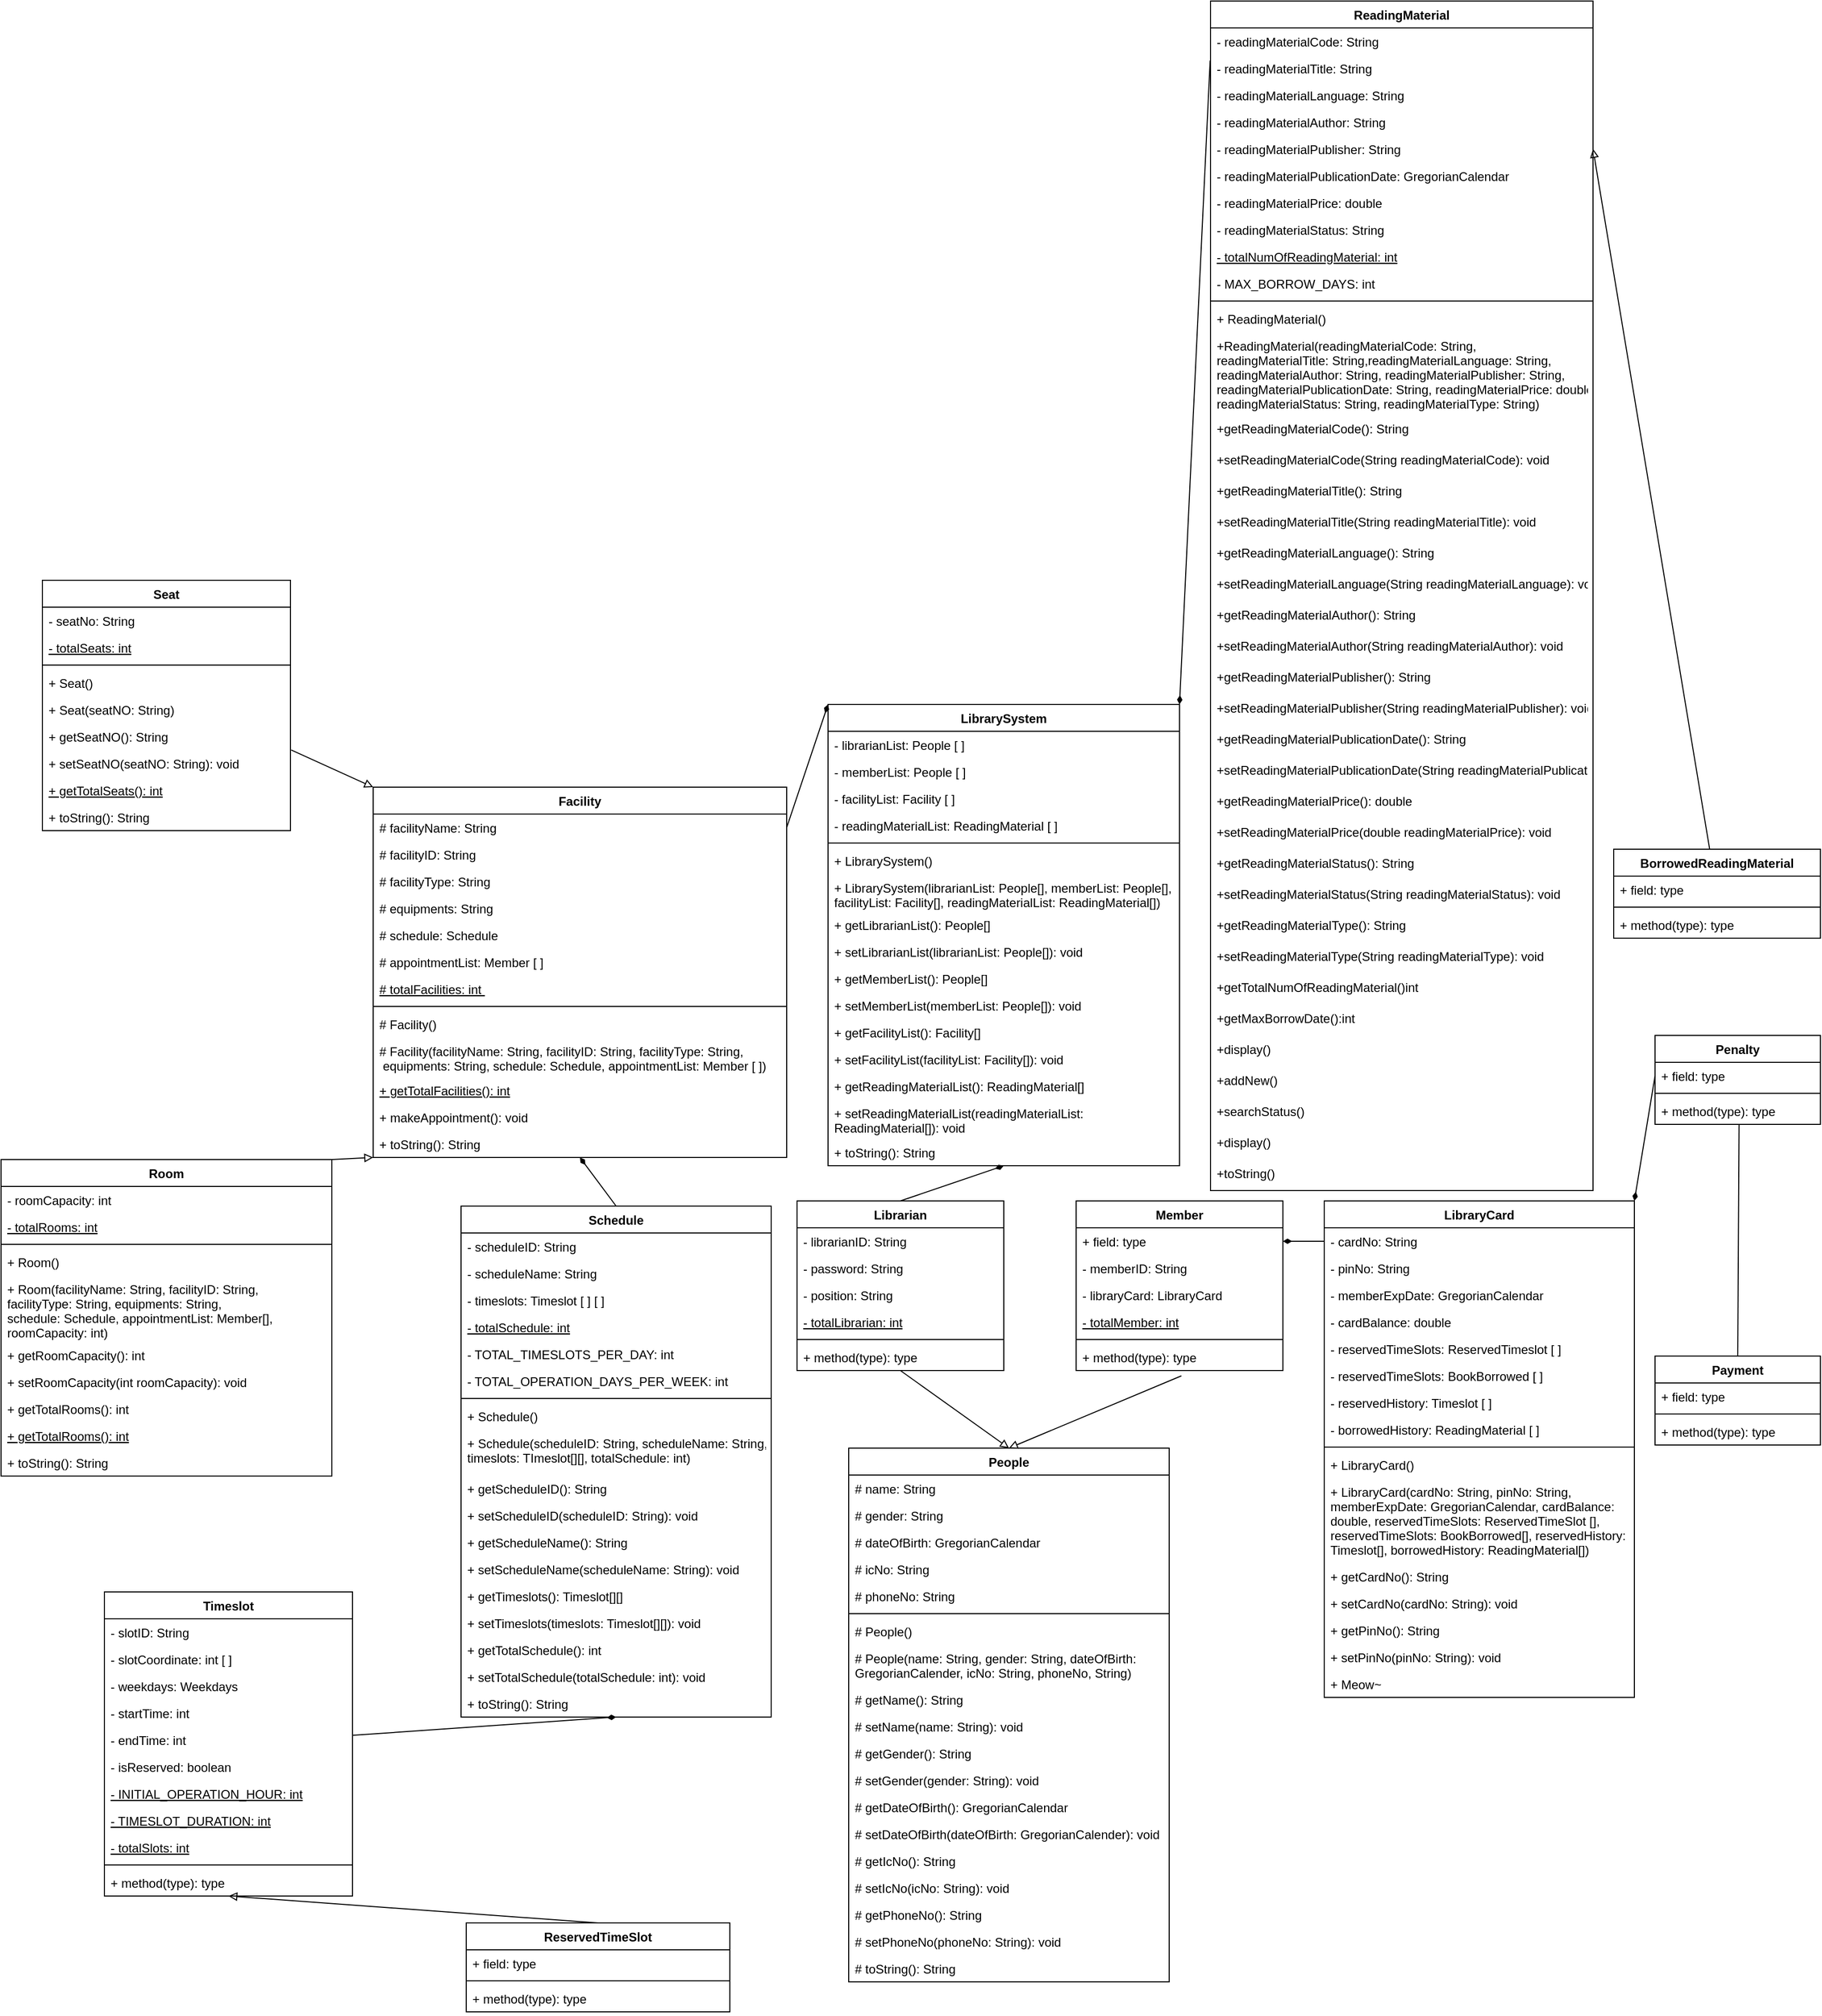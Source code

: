 <mxfile version="14.7.4" type="embed"><diagram id="uBzFNGv-CPi5bZAqiN_V" name="Page-1"><mxGraphModel dx="1866" dy="1628" grid="1" gridSize="10" guides="1" tooltips="1" connect="1" arrows="1" fold="1" page="1" pageScale="1" pageWidth="850" pageHeight="1100" math="0" shadow="0"><root><mxCell id="0"/><mxCell id="1" parent="0"/><mxCell id="109" style="edgeStyle=none;rounded=0;orthogonalLoop=1;jettySize=auto;html=1;endArrow=block;endFill=0;exitX=1;exitY=0;exitDx=0;exitDy=0;entryX=0;entryY=1;entryDx=0;entryDy=0;" parent="1" source="110" target="128" edge="1"><mxGeometry relative="1" as="geometry"><mxPoint x="220" y="260" as="targetPoint"/></mxGeometry></mxCell><mxCell id="110" value="Room" style="swimlane;fontStyle=1;align=center;verticalAlign=top;childLayout=stackLayout;horizontal=1;startSize=26;horizontalStack=0;resizeParent=1;resizeParentMax=0;resizeLast=0;collapsible=1;marginBottom=0;" parent="1" vertex="1"><mxGeometry x="-360" y="240" width="320" height="306" as="geometry"/></mxCell><mxCell id="111" value="- roomCapacity: int" style="text;strokeColor=none;fillColor=none;align=left;verticalAlign=top;spacingLeft=4;spacingRight=4;overflow=hidden;rotatable=0;points=[[0,0.5],[1,0.5]];portConstraint=eastwest;" parent="110" vertex="1"><mxGeometry y="26" width="320" height="26" as="geometry"/></mxCell><mxCell id="112" value="- totalRooms: int " style="text;strokeColor=none;fillColor=none;align=left;verticalAlign=top;spacingLeft=4;spacingRight=4;overflow=hidden;rotatable=0;points=[[0,0.5],[1,0.5]];portConstraint=eastwest;fontStyle=4" parent="110" vertex="1"><mxGeometry y="52" width="320" height="26" as="geometry"/></mxCell><mxCell id="113" value="" style="line;strokeWidth=1;fillColor=none;align=left;verticalAlign=middle;spacingTop=-1;spacingLeft=3;spacingRight=3;rotatable=0;labelPosition=right;points=[];portConstraint=eastwest;" parent="110" vertex="1"><mxGeometry y="78" width="320" height="8" as="geometry"/></mxCell><mxCell id="114" value="+ Room()" style="text;strokeColor=none;fillColor=none;align=left;verticalAlign=top;spacingLeft=4;spacingRight=4;overflow=hidden;rotatable=0;points=[[0,0.5],[1,0.5]];portConstraint=eastwest;" parent="110" vertex="1"><mxGeometry y="86" width="320" height="26" as="geometry"/></mxCell><mxCell id="115" value="+ Room(facilityName: String, facilityID: String,&#10;facilityType: String, equipments: String,&#10;schedule: Schedule, appointmentList: Member[],&#10;roomCapacity: int)" style="text;strokeColor=none;fillColor=none;align=left;verticalAlign=top;spacingLeft=4;spacingRight=4;overflow=hidden;rotatable=0;points=[[0,0.5],[1,0.5]];portConstraint=eastwest;" parent="110" vertex="1"><mxGeometry y="112" width="320" height="64" as="geometry"/></mxCell><mxCell id="116" value="+ getRoomCapacity(): int" style="text;strokeColor=none;fillColor=none;align=left;verticalAlign=top;spacingLeft=4;spacingRight=4;overflow=hidden;rotatable=0;points=[[0,0.5],[1,0.5]];portConstraint=eastwest;" parent="110" vertex="1"><mxGeometry y="176" width="320" height="26" as="geometry"/></mxCell><mxCell id="117" value="+ setRoomCapacity(int roomCapacity): void" style="text;strokeColor=none;fillColor=none;align=left;verticalAlign=top;spacingLeft=4;spacingRight=4;overflow=hidden;rotatable=0;points=[[0,0.5],[1,0.5]];portConstraint=eastwest;" parent="110" vertex="1"><mxGeometry y="202" width="320" height="26" as="geometry"/></mxCell><mxCell id="118" value="+ getTotalRooms(): int" style="text;strokeColor=none;fillColor=none;align=left;verticalAlign=top;spacingLeft=4;spacingRight=4;overflow=hidden;rotatable=0;points=[[0,0.5],[1,0.5]];portConstraint=eastwest;" parent="110" vertex="1"><mxGeometry y="228" width="320" height="26" as="geometry"/></mxCell><mxCell id="119" value="+ getTotalRooms(): int" style="text;strokeColor=none;fillColor=none;align=left;verticalAlign=top;spacingLeft=4;spacingRight=4;overflow=hidden;rotatable=0;points=[[0,0.5],[1,0.5]];portConstraint=eastwest;fontStyle=4" parent="110" vertex="1"><mxGeometry y="254" width="320" height="26" as="geometry"/></mxCell><mxCell id="120" value="+ toString(): String" style="text;strokeColor=none;fillColor=none;align=left;verticalAlign=top;spacingLeft=4;spacingRight=4;overflow=hidden;rotatable=0;points=[[0,0.5],[1,0.5]];portConstraint=eastwest;" parent="110" vertex="1"><mxGeometry y="280" width="320" height="26" as="geometry"/></mxCell><mxCell id="121" style="edgeStyle=none;rounded=0;orthogonalLoop=1;jettySize=auto;html=1;entryX=0;entryY=0;entryDx=0;entryDy=0;endArrow=block;endFill=0;exitX=1.003;exitY=1.003;exitDx=0;exitDy=0;exitPerimeter=0;" parent="1" source="127" target="128" edge="1"><mxGeometry relative="1" as="geometry"><mxPoint x="200" y="180" as="sourcePoint"/></mxGeometry></mxCell><mxCell id="122" value="Seat" style="swimlane;fontStyle=1;align=center;verticalAlign=top;childLayout=stackLayout;horizontal=1;startSize=26;horizontalStack=0;resizeParent=1;resizeParentMax=0;resizeLast=0;collapsible=1;marginBottom=0;" parent="1" vertex="1"><mxGeometry x="-320" y="-320" width="240" height="242" as="geometry"/></mxCell><mxCell id="123" value="- seatNo: String" style="text;strokeColor=none;fillColor=none;align=left;verticalAlign=top;spacingLeft=4;spacingRight=4;overflow=hidden;rotatable=0;points=[[0,0.5],[1,0.5]];portConstraint=eastwest;" parent="122" vertex="1"><mxGeometry y="26" width="240" height="26" as="geometry"/></mxCell><mxCell id="125" value="- totalSeats: int" style="text;strokeColor=none;fillColor=none;align=left;verticalAlign=top;spacingLeft=4;spacingRight=4;overflow=hidden;rotatable=0;points=[[0,0.5],[1,0.5]];portConstraint=eastwest;fontStyle=4" parent="122" vertex="1"><mxGeometry y="52" width="240" height="26" as="geometry"/></mxCell><mxCell id="126" value="" style="line;strokeWidth=1;fillColor=none;align=left;verticalAlign=middle;spacingTop=-1;spacingLeft=3;spacingRight=3;rotatable=0;labelPosition=right;points=[];portConstraint=eastwest;" parent="122" vertex="1"><mxGeometry y="78" width="240" height="8" as="geometry"/></mxCell><mxCell id="258" value="+ Seat()" style="text;strokeColor=none;fillColor=none;align=left;verticalAlign=top;spacingLeft=4;spacingRight=4;overflow=hidden;rotatable=0;points=[[0,0.5],[1,0.5]];portConstraint=eastwest;" parent="122" vertex="1"><mxGeometry y="86" width="240" height="26" as="geometry"/></mxCell><mxCell id="257" value="+ Seat(seatNO: String)" style="text;strokeColor=none;fillColor=none;align=left;verticalAlign=top;spacingLeft=4;spacingRight=4;overflow=hidden;rotatable=0;points=[[0,0.5],[1,0.5]];portConstraint=eastwest;" parent="122" vertex="1"><mxGeometry y="112" width="240" height="26" as="geometry"/></mxCell><mxCell id="127" value="+ getSeatNO(): String" style="text;strokeColor=none;fillColor=none;align=left;verticalAlign=top;spacingLeft=4;spacingRight=4;overflow=hidden;rotatable=0;points=[[0,0.5],[1,0.5]];portConstraint=eastwest;" parent="122" vertex="1"><mxGeometry y="138" width="240" height="26" as="geometry"/></mxCell><mxCell id="256" value="+ setSeatNO(seatNO: String): void" style="text;strokeColor=none;fillColor=none;align=left;verticalAlign=top;spacingLeft=4;spacingRight=4;overflow=hidden;rotatable=0;points=[[0,0.5],[1,0.5]];portConstraint=eastwest;" parent="122" vertex="1"><mxGeometry y="164" width="240" height="26" as="geometry"/></mxCell><mxCell id="252" value="+ getTotalSeats(): int" style="text;strokeColor=none;fillColor=none;align=left;verticalAlign=top;spacingLeft=4;spacingRight=4;overflow=hidden;rotatable=0;points=[[0,0.5],[1,0.5]];portConstraint=eastwest;fontStyle=4" parent="122" vertex="1"><mxGeometry y="190" width="240" height="26" as="geometry"/></mxCell><mxCell id="259" value="+ toString(): String" style="text;strokeColor=none;fillColor=none;align=left;verticalAlign=top;spacingLeft=4;spacingRight=4;overflow=hidden;rotatable=0;points=[[0,0.5],[1,0.5]];portConstraint=eastwest;" parent="122" vertex="1"><mxGeometry y="216" width="240" height="26" as="geometry"/></mxCell><mxCell id="128" value="Facility" style="swimlane;fontStyle=1;align=center;verticalAlign=top;childLayout=stackLayout;horizontal=1;startSize=26;horizontalStack=0;resizeParent=1;resizeParentMax=0;resizeLast=0;collapsible=1;marginBottom=0;" parent="1" vertex="1"><mxGeometry y="-120" width="400" height="358" as="geometry"/></mxCell><mxCell id="129" value="# facilityName: String" style="text;strokeColor=none;fillColor=none;align=left;verticalAlign=top;spacingLeft=4;spacingRight=4;overflow=hidden;rotatable=0;points=[[0,0.5],[1,0.5]];portConstraint=eastwest;" parent="128" vertex="1"><mxGeometry y="26" width="400" height="26" as="geometry"/></mxCell><mxCell id="130" value="# facilityID: String" style="text;strokeColor=none;fillColor=none;align=left;verticalAlign=top;spacingLeft=4;spacingRight=4;overflow=hidden;rotatable=0;points=[[0,0.5],[1,0.5]];portConstraint=eastwest;" parent="128" vertex="1"><mxGeometry y="52" width="400" height="26" as="geometry"/></mxCell><mxCell id="131" value="# facilityType: String" style="text;strokeColor=none;fillColor=none;align=left;verticalAlign=top;spacingLeft=4;spacingRight=4;overflow=hidden;rotatable=0;points=[[0,0.5],[1,0.5]];portConstraint=eastwest;" parent="128" vertex="1"><mxGeometry y="78" width="400" height="26" as="geometry"/></mxCell><mxCell id="132" value="# equipments: String" style="text;strokeColor=none;fillColor=none;align=left;verticalAlign=top;spacingLeft=4;spacingRight=4;overflow=hidden;rotatable=0;points=[[0,0.5],[1,0.5]];portConstraint=eastwest;" parent="128" vertex="1"><mxGeometry y="104" width="400" height="26" as="geometry"/></mxCell><mxCell id="133" value="# schedule: Schedule" style="text;strokeColor=none;fillColor=none;align=left;verticalAlign=top;spacingLeft=4;spacingRight=4;overflow=hidden;rotatable=0;points=[[0,0.5],[1,0.5]];portConstraint=eastwest;" parent="128" vertex="1"><mxGeometry y="130" width="400" height="26" as="geometry"/></mxCell><mxCell id="134" value="# appointmentList: Member [ ]" style="text;strokeColor=none;fillColor=none;align=left;verticalAlign=top;spacingLeft=4;spacingRight=4;overflow=hidden;rotatable=0;points=[[0,0.5],[1,0.5]];portConstraint=eastwest;" parent="128" vertex="1"><mxGeometry y="156" width="400" height="26" as="geometry"/></mxCell><mxCell id="135" value="# totalFacilities: int " style="text;strokeColor=none;fillColor=none;align=left;verticalAlign=top;spacingLeft=4;spacingRight=4;overflow=hidden;rotatable=0;points=[[0,0.5],[1,0.5]];portConstraint=eastwest;fontStyle=4" parent="128" vertex="1"><mxGeometry y="182" width="400" height="26" as="geometry"/></mxCell><mxCell id="136" value="" style="line;strokeWidth=1;fillColor=none;align=left;verticalAlign=middle;spacingTop=-1;spacingLeft=3;spacingRight=3;rotatable=0;labelPosition=right;points=[];portConstraint=eastwest;" parent="128" vertex="1"><mxGeometry y="208" width="400" height="8" as="geometry"/></mxCell><mxCell id="137" value="# Facility()" style="text;strokeColor=none;fillColor=none;align=left;verticalAlign=top;spacingLeft=4;spacingRight=4;overflow=hidden;rotatable=0;points=[[0,0.5],[1,0.5]];portConstraint=eastwest;" parent="128" vertex="1"><mxGeometry y="216" width="400" height="26" as="geometry"/></mxCell><mxCell id="138" value="# Facility(facilityName: String, facilityID: String, facilityType: String,&#10; equipments: String, schedule: Schedule, appointmentList: Member [ ])" style="text;strokeColor=none;fillColor=none;align=left;verticalAlign=top;spacingLeft=4;spacingRight=4;overflow=hidden;rotatable=0;points=[[0,0.5],[1,0.5]];portConstraint=eastwest;" parent="128" vertex="1"><mxGeometry y="242" width="400" height="38" as="geometry"/></mxCell><mxCell id="139" value="+ getTotalFacilities(): int" style="text;strokeColor=none;fillColor=none;align=left;verticalAlign=top;spacingLeft=4;spacingRight=4;overflow=hidden;rotatable=0;points=[[0,0.5],[1,0.5]];portConstraint=eastwest;fontStyle=4" parent="128" vertex="1"><mxGeometry y="280" width="400" height="26" as="geometry"/></mxCell><mxCell id="140" value="+ makeAppointment(): void" style="text;strokeColor=none;fillColor=none;align=left;verticalAlign=top;spacingLeft=4;spacingRight=4;overflow=hidden;rotatable=0;points=[[0,0.5],[1,0.5]];portConstraint=eastwest;" parent="128" vertex="1"><mxGeometry y="306" width="400" height="26" as="geometry"/></mxCell><mxCell id="141" value="+ toString(): String" style="text;strokeColor=none;fillColor=none;align=left;verticalAlign=top;spacingLeft=4;spacingRight=4;overflow=hidden;rotatable=0;points=[[0,0.5],[1,0.5]];portConstraint=eastwest;" parent="128" vertex="1"><mxGeometry y="332" width="400" height="26" as="geometry"/></mxCell><mxCell id="142" value="LibrarySystem" style="swimlane;fontStyle=1;align=center;verticalAlign=top;childLayout=stackLayout;horizontal=1;startSize=26;horizontalStack=0;resizeParent=1;resizeParentMax=0;resizeLast=0;collapsible=1;marginBottom=0;" parent="1" vertex="1"><mxGeometry x="440" y="-200" width="340" height="446" as="geometry"/></mxCell><mxCell id="143" value="- librarianList: People [ ]" style="text;strokeColor=none;fillColor=none;align=left;verticalAlign=top;spacingLeft=4;spacingRight=4;overflow=hidden;rotatable=0;points=[[0,0.5],[1,0.5]];portConstraint=eastwest;" parent="142" vertex="1"><mxGeometry y="26" width="340" height="26" as="geometry"/></mxCell><mxCell id="144" value="- memberList: People [ ]" style="text;strokeColor=none;fillColor=none;align=left;verticalAlign=top;spacingLeft=4;spacingRight=4;overflow=hidden;rotatable=0;points=[[0,0.5],[1,0.5]];portConstraint=eastwest;" parent="142" vertex="1"><mxGeometry y="52" width="340" height="26" as="geometry"/></mxCell><mxCell id="145" value="- facilityList: Facility [ ]" style="text;strokeColor=none;fillColor=none;align=left;verticalAlign=top;spacingLeft=4;spacingRight=4;overflow=hidden;rotatable=0;points=[[0,0.5],[1,0.5]];portConstraint=eastwest;" parent="142" vertex="1"><mxGeometry y="78" width="340" height="26" as="geometry"/></mxCell><mxCell id="146" value="- readingMaterialList: ReadingMaterial [ ]" style="text;strokeColor=none;fillColor=none;align=left;verticalAlign=top;spacingLeft=4;spacingRight=4;overflow=hidden;rotatable=0;points=[[0,0.5],[1,0.5]];portConstraint=eastwest;" parent="142" vertex="1"><mxGeometry y="104" width="340" height="26" as="geometry"/></mxCell><mxCell id="147" value="" style="line;strokeWidth=1;fillColor=none;align=left;verticalAlign=middle;spacingTop=-1;spacingLeft=3;spacingRight=3;rotatable=0;labelPosition=right;points=[];portConstraint=eastwest;" parent="142" vertex="1"><mxGeometry y="130" width="340" height="8" as="geometry"/></mxCell><mxCell id="148" value="+ LibrarySystem()" style="text;strokeColor=none;fillColor=none;align=left;verticalAlign=top;spacingLeft=4;spacingRight=4;overflow=hidden;rotatable=0;points=[[0,0.5],[1,0.5]];portConstraint=eastwest;" parent="142" vertex="1"><mxGeometry y="138" width="340" height="26" as="geometry"/></mxCell><mxCell id="251" value="+ LibrarySystem(librarianList: People[], memberList: People[],&#10;facilityList: Facility[], readingMaterialList: ReadingMaterial[])" style="text;strokeColor=none;fillColor=none;align=left;verticalAlign=top;spacingLeft=4;spacingRight=4;overflow=hidden;rotatable=0;points=[[0,0.5],[1,0.5]];portConstraint=eastwest;" parent="142" vertex="1"><mxGeometry y="164" width="340" height="36" as="geometry"/></mxCell><mxCell id="250" value="+ getLibrarianList(): People[]" style="text;strokeColor=none;fillColor=none;align=left;verticalAlign=top;spacingLeft=4;spacingRight=4;overflow=hidden;rotatable=0;points=[[0,0.5],[1,0.5]];portConstraint=eastwest;" parent="142" vertex="1"><mxGeometry y="200" width="340" height="26" as="geometry"/></mxCell><mxCell id="260" value="+ setLibrarianList(librarianList: People[]): void" style="text;strokeColor=none;fillColor=none;align=left;verticalAlign=top;spacingLeft=4;spacingRight=4;overflow=hidden;rotatable=0;points=[[0,0.5],[1,0.5]];portConstraint=eastwest;" parent="142" vertex="1"><mxGeometry y="226" width="340" height="26" as="geometry"/></mxCell><mxCell id="261" value="+ getMemberList(): People[]" style="text;strokeColor=none;fillColor=none;align=left;verticalAlign=top;spacingLeft=4;spacingRight=4;overflow=hidden;rotatable=0;points=[[0,0.5],[1,0.5]];portConstraint=eastwest;" parent="142" vertex="1"><mxGeometry y="252" width="340" height="26" as="geometry"/></mxCell><mxCell id="262" value="+ setMemberList(memberList: People[]): void" style="text;strokeColor=none;fillColor=none;align=left;verticalAlign=top;spacingLeft=4;spacingRight=4;overflow=hidden;rotatable=0;points=[[0,0.5],[1,0.5]];portConstraint=eastwest;" parent="142" vertex="1"><mxGeometry y="278" width="340" height="26" as="geometry"/></mxCell><mxCell id="263" value="+ getFacilityList(): Facility[]" style="text;strokeColor=none;fillColor=none;align=left;verticalAlign=top;spacingLeft=4;spacingRight=4;overflow=hidden;rotatable=0;points=[[0,0.5],[1,0.5]];portConstraint=eastwest;" parent="142" vertex="1"><mxGeometry y="304" width="340" height="26" as="geometry"/></mxCell><mxCell id="264" value="+ setFacilityList(facilityList: Facility[]): void" style="text;strokeColor=none;fillColor=none;align=left;verticalAlign=top;spacingLeft=4;spacingRight=4;overflow=hidden;rotatable=0;points=[[0,0.5],[1,0.5]];portConstraint=eastwest;" parent="142" vertex="1"><mxGeometry y="330" width="340" height="26" as="geometry"/></mxCell><mxCell id="265" value="+ getReadingMaterialList(): ReadingMaterial[]" style="text;strokeColor=none;fillColor=none;align=left;verticalAlign=top;spacingLeft=4;spacingRight=4;overflow=hidden;rotatable=0;points=[[0,0.5],[1,0.5]];portConstraint=eastwest;" parent="142" vertex="1"><mxGeometry y="356" width="340" height="26" as="geometry"/></mxCell><mxCell id="266" value="+ setReadingMaterialList(readingMaterialList: &#10;ReadingMaterial[]): void" style="text;strokeColor=none;fillColor=none;align=left;verticalAlign=top;spacingLeft=4;spacingRight=4;overflow=hidden;rotatable=0;points=[[0,0.5],[1,0.5]];portConstraint=eastwest;" parent="142" vertex="1"><mxGeometry y="382" width="340" height="38" as="geometry"/></mxCell><mxCell id="267" value="+ toString(): String" style="text;strokeColor=none;fillColor=none;align=left;verticalAlign=top;spacingLeft=4;spacingRight=4;overflow=hidden;rotatable=0;points=[[0,0.5],[1,0.5]];portConstraint=eastwest;" parent="142" vertex="1"><mxGeometry y="420" width="340" height="26" as="geometry"/></mxCell><mxCell id="149" style="edgeStyle=none;rounded=0;orthogonalLoop=1;jettySize=auto;html=1;startArrow=none;startFill=0;endArrow=diamondThin;endFill=1;exitX=0.5;exitY=0;exitDx=0;exitDy=0;entryX=0.5;entryY=1;entryDx=0;entryDy=0;" parent="1" source="158" target="142" edge="1"><mxGeometry relative="1" as="geometry"><mxPoint x="420" y="260" as="sourcePoint"/><mxPoint x="520" y="270" as="targetPoint"/></mxGeometry></mxCell><mxCell id="150" value="People" style="swimlane;fontStyle=1;align=center;verticalAlign=top;childLayout=stackLayout;horizontal=1;startSize=26;horizontalStack=0;resizeParent=1;resizeParentMax=0;resizeLast=0;collapsible=1;marginBottom=0;" parent="1" vertex="1"><mxGeometry x="460" y="519" width="310" height="516" as="geometry"/></mxCell><mxCell id="151" value="# name: String" style="text;strokeColor=none;fillColor=none;align=left;verticalAlign=top;spacingLeft=4;spacingRight=4;overflow=hidden;rotatable=0;points=[[0,0.5],[1,0.5]];portConstraint=eastwest;" parent="150" vertex="1"><mxGeometry y="26" width="310" height="26" as="geometry"/></mxCell><mxCell id="152" value="# gender: String" style="text;strokeColor=none;fillColor=none;align=left;verticalAlign=top;spacingLeft=4;spacingRight=4;overflow=hidden;rotatable=0;points=[[0,0.5],[1,0.5]];portConstraint=eastwest;" parent="150" vertex="1"><mxGeometry y="52" width="310" height="26" as="geometry"/></mxCell><mxCell id="153" value="# dateOfBirth: GregorianCalendar" style="text;strokeColor=none;fillColor=none;align=left;verticalAlign=top;spacingLeft=4;spacingRight=4;overflow=hidden;rotatable=0;points=[[0,0.5],[1,0.5]];portConstraint=eastwest;" parent="150" vertex="1"><mxGeometry y="78" width="310" height="26" as="geometry"/></mxCell><mxCell id="154" value="# icNo: String" style="text;strokeColor=none;fillColor=none;align=left;verticalAlign=top;spacingLeft=4;spacingRight=4;overflow=hidden;rotatable=0;points=[[0,0.5],[1,0.5]];portConstraint=eastwest;" parent="150" vertex="1"><mxGeometry y="104" width="310" height="26" as="geometry"/></mxCell><mxCell id="155" value="# phoneNo: String" style="text;strokeColor=none;fillColor=none;align=left;verticalAlign=top;spacingLeft=4;spacingRight=4;overflow=hidden;rotatable=0;points=[[0,0.5],[1,0.5]];portConstraint=eastwest;" parent="150" vertex="1"><mxGeometry y="130" width="310" height="26" as="geometry"/></mxCell><mxCell id="156" value="" style="line;strokeWidth=1;fillColor=none;align=left;verticalAlign=middle;spacingTop=-1;spacingLeft=3;spacingRight=3;rotatable=0;labelPosition=right;points=[];portConstraint=eastwest;" parent="150" vertex="1"><mxGeometry y="156" width="310" height="8" as="geometry"/></mxCell><mxCell id="268" value="# People()" style="text;strokeColor=none;fillColor=none;align=left;verticalAlign=top;spacingLeft=4;spacingRight=4;overflow=hidden;rotatable=0;points=[[0,0.5],[1,0.5]];portConstraint=eastwest;" parent="150" vertex="1"><mxGeometry y="164" width="310" height="26" as="geometry"/></mxCell><mxCell id="157" value="# People(name: String, gender: String, dateOfBirth:&#10;GregorianCalender, icNo: String, phoneNo, String)" style="text;strokeColor=none;fillColor=none;align=left;verticalAlign=top;spacingLeft=4;spacingRight=4;overflow=hidden;rotatable=0;points=[[0,0.5],[1,0.5]];portConstraint=eastwest;" parent="150" vertex="1"><mxGeometry y="190" width="310" height="40" as="geometry"/></mxCell><mxCell id="269" value="# getName(): String" style="text;strokeColor=none;fillColor=none;align=left;verticalAlign=top;spacingLeft=4;spacingRight=4;overflow=hidden;rotatable=0;points=[[0,0.5],[1,0.5]];portConstraint=eastwest;" parent="150" vertex="1"><mxGeometry y="230" width="310" height="26" as="geometry"/></mxCell><mxCell id="270" value="# setName(name: String): void" style="text;strokeColor=none;fillColor=none;align=left;verticalAlign=top;spacingLeft=4;spacingRight=4;overflow=hidden;rotatable=0;points=[[0,0.5],[1,0.5]];portConstraint=eastwest;" parent="150" vertex="1"><mxGeometry y="256" width="310" height="26" as="geometry"/></mxCell><mxCell id="271" value="# getGender(): String" style="text;strokeColor=none;fillColor=none;align=left;verticalAlign=top;spacingLeft=4;spacingRight=4;overflow=hidden;rotatable=0;points=[[0,0.5],[1,0.5]];portConstraint=eastwest;" parent="150" vertex="1"><mxGeometry y="282" width="310" height="26" as="geometry"/></mxCell><mxCell id="272" value="# setGender(gender: String): void" style="text;strokeColor=none;fillColor=none;align=left;verticalAlign=top;spacingLeft=4;spacingRight=4;overflow=hidden;rotatable=0;points=[[0,0.5],[1,0.5]];portConstraint=eastwest;" parent="150" vertex="1"><mxGeometry y="308" width="310" height="26" as="geometry"/></mxCell><mxCell id="274" value="# getDateOfBirth(): GregorianCalendar" style="text;strokeColor=none;fillColor=none;align=left;verticalAlign=top;spacingLeft=4;spacingRight=4;overflow=hidden;rotatable=0;points=[[0,0.5],[1,0.5]];portConstraint=eastwest;" parent="150" vertex="1"><mxGeometry y="334" width="310" height="26" as="geometry"/></mxCell><mxCell id="273" value="# setDateOfBirth(dateOfBirth: GregorianCalender): void" style="text;strokeColor=none;fillColor=none;align=left;verticalAlign=top;spacingLeft=4;spacingRight=4;overflow=hidden;rotatable=0;points=[[0,0.5],[1,0.5]];portConstraint=eastwest;" parent="150" vertex="1"><mxGeometry y="360" width="310" height="26" as="geometry"/></mxCell><mxCell id="275" value="# getIcNo(): String" style="text;strokeColor=none;fillColor=none;align=left;verticalAlign=top;spacingLeft=4;spacingRight=4;overflow=hidden;rotatable=0;points=[[0,0.5],[1,0.5]];portConstraint=eastwest;" parent="150" vertex="1"><mxGeometry y="386" width="310" height="26" as="geometry"/></mxCell><mxCell id="276" value="# setIcNo(icNo: String): void" style="text;strokeColor=none;fillColor=none;align=left;verticalAlign=top;spacingLeft=4;spacingRight=4;overflow=hidden;rotatable=0;points=[[0,0.5],[1,0.5]];portConstraint=eastwest;" parent="150" vertex="1"><mxGeometry y="412" width="310" height="26" as="geometry"/></mxCell><mxCell id="277" value="# getPhoneNo(): String" style="text;strokeColor=none;fillColor=none;align=left;verticalAlign=top;spacingLeft=4;spacingRight=4;overflow=hidden;rotatable=0;points=[[0,0.5],[1,0.5]];portConstraint=eastwest;" parent="150" vertex="1"><mxGeometry y="438" width="310" height="26" as="geometry"/></mxCell><mxCell id="278" value="# setPhoneNo(phoneNo: String): void" style="text;strokeColor=none;fillColor=none;align=left;verticalAlign=top;spacingLeft=4;spacingRight=4;overflow=hidden;rotatable=0;points=[[0,0.5],[1,0.5]];portConstraint=eastwest;" parent="150" vertex="1"><mxGeometry y="464" width="310" height="26" as="geometry"/></mxCell><mxCell id="279" value="# toString(): String" style="text;strokeColor=none;fillColor=none;align=left;verticalAlign=top;spacingLeft=4;spacingRight=4;overflow=hidden;rotatable=0;points=[[0,0.5],[1,0.5]];portConstraint=eastwest;" parent="150" vertex="1"><mxGeometry y="490" width="310" height="26" as="geometry"/></mxCell><mxCell id="158" value="Librarian" style="swimlane;fontStyle=1;align=center;verticalAlign=top;childLayout=stackLayout;horizontal=1;startSize=26;horizontalStack=0;resizeParent=1;resizeParentMax=0;resizeLast=0;collapsible=1;marginBottom=0;" parent="1" vertex="1"><mxGeometry x="410" y="280" width="200" height="164" as="geometry"/></mxCell><mxCell id="159" value="- librarianID: String" style="text;strokeColor=none;fillColor=none;align=left;verticalAlign=top;spacingLeft=4;spacingRight=4;overflow=hidden;rotatable=0;points=[[0,0.5],[1,0.5]];portConstraint=eastwest;" parent="158" vertex="1"><mxGeometry y="26" width="200" height="26" as="geometry"/></mxCell><mxCell id="160" value="- password: String" style="text;strokeColor=none;fillColor=none;align=left;verticalAlign=top;spacingLeft=4;spacingRight=4;overflow=hidden;rotatable=0;points=[[0,0.5],[1,0.5]];portConstraint=eastwest;" parent="158" vertex="1"><mxGeometry y="52" width="200" height="26" as="geometry"/></mxCell><mxCell id="161" value="- position: String" style="text;strokeColor=none;fillColor=none;align=left;verticalAlign=top;spacingLeft=4;spacingRight=4;overflow=hidden;rotatable=0;points=[[0,0.5],[1,0.5]];portConstraint=eastwest;" parent="158" vertex="1"><mxGeometry y="78" width="200" height="26" as="geometry"/></mxCell><mxCell id="162" value="- totalLibrarian: int" style="text;strokeColor=none;fillColor=none;align=left;verticalAlign=top;spacingLeft=4;spacingRight=4;overflow=hidden;rotatable=0;points=[[0,0.5],[1,0.5]];portConstraint=eastwest;fontStyle=4" parent="158" vertex="1"><mxGeometry y="104" width="200" height="26" as="geometry"/></mxCell><mxCell id="163" value="" style="line;strokeWidth=1;fillColor=none;align=left;verticalAlign=middle;spacingTop=-1;spacingLeft=3;spacingRight=3;rotatable=0;labelPosition=right;points=[];portConstraint=eastwest;" parent="158" vertex="1"><mxGeometry y="130" width="200" height="8" as="geometry"/></mxCell><mxCell id="164" value="+ method(type): type" style="text;strokeColor=none;fillColor=none;align=left;verticalAlign=top;spacingLeft=4;spacingRight=4;overflow=hidden;rotatable=0;points=[[0,0.5],[1,0.5]];portConstraint=eastwest;" parent="158" vertex="1"><mxGeometry y="138" width="200" height="26" as="geometry"/></mxCell><mxCell id="165" value="Member" style="swimlane;fontStyle=1;align=center;verticalAlign=top;childLayout=stackLayout;horizontal=1;startSize=26;horizontalStack=0;resizeParent=1;resizeParentMax=0;resizeLast=0;collapsible=1;marginBottom=0;" parent="1" vertex="1"><mxGeometry x="680" y="280" width="200" height="164" as="geometry"/></mxCell><mxCell id="166" value="+ field: type" style="text;strokeColor=none;fillColor=none;align=left;verticalAlign=top;spacingLeft=4;spacingRight=4;overflow=hidden;rotatable=0;points=[[0,0.5],[1,0.5]];portConstraint=eastwest;" parent="165" vertex="1"><mxGeometry y="26" width="200" height="26" as="geometry"/></mxCell><mxCell id="167" value="- memberID: String" style="text;strokeColor=none;fillColor=none;align=left;verticalAlign=top;spacingLeft=4;spacingRight=4;overflow=hidden;rotatable=0;points=[[0,0.5],[1,0.5]];portConstraint=eastwest;" parent="165" vertex="1"><mxGeometry y="52" width="200" height="26" as="geometry"/></mxCell><mxCell id="168" value="- libraryCard: LibraryCard" style="text;strokeColor=none;fillColor=none;align=left;verticalAlign=top;spacingLeft=4;spacingRight=4;overflow=hidden;rotatable=0;points=[[0,0.5],[1,0.5]];portConstraint=eastwest;" parent="165" vertex="1"><mxGeometry y="78" width="200" height="26" as="geometry"/></mxCell><mxCell id="169" value="- totalMember: int" style="text;strokeColor=none;fillColor=none;align=left;verticalAlign=top;spacingLeft=4;spacingRight=4;overflow=hidden;rotatable=0;points=[[0,0.5],[1,0.5]];portConstraint=eastwest;fontStyle=4" parent="165" vertex="1"><mxGeometry y="104" width="200" height="26" as="geometry"/></mxCell><mxCell id="170" value="" style="line;strokeWidth=1;fillColor=none;align=left;verticalAlign=middle;spacingTop=-1;spacingLeft=3;spacingRight=3;rotatable=0;labelPosition=right;points=[];portConstraint=eastwest;" parent="165" vertex="1"><mxGeometry y="130" width="200" height="8" as="geometry"/></mxCell><mxCell id="171" value="+ method(type): type" style="text;strokeColor=none;fillColor=none;align=left;verticalAlign=top;spacingLeft=4;spacingRight=4;overflow=hidden;rotatable=0;points=[[0,0.5],[1,0.5]];portConstraint=eastwest;" parent="165" vertex="1"><mxGeometry y="138" width="200" height="26" as="geometry"/></mxCell><mxCell id="172" style="rounded=0;orthogonalLoop=1;jettySize=auto;html=1;exitX=0;exitY=0.5;exitDx=0;exitDy=0;endArrow=diamondThin;endFill=1;entryX=1;entryY=0.5;entryDx=0;entryDy=0;" parent="1" source="174" target="166" edge="1"><mxGeometry relative="1" as="geometry"><mxPoint x="1389" y="570" as="targetPoint"/><mxPoint x="840" y="319" as="sourcePoint"/></mxGeometry></mxCell><mxCell id="173" value="LibraryCard" style="swimlane;fontStyle=1;align=center;verticalAlign=top;childLayout=stackLayout;horizontal=1;startSize=26;horizontalStack=0;resizeParent=1;resizeParentMax=0;resizeLast=0;collapsible=1;marginBottom=0;" parent="1" vertex="1"><mxGeometry x="920" y="280" width="300" height="480" as="geometry"/></mxCell><mxCell id="174" value="- cardNo: String" style="text;strokeColor=none;fillColor=none;align=left;verticalAlign=top;spacingLeft=4;spacingRight=4;overflow=hidden;rotatable=0;points=[[0,0.5],[1,0.5]];portConstraint=eastwest;" parent="173" vertex="1"><mxGeometry y="26" width="300" height="26" as="geometry"/></mxCell><mxCell id="175" value="- pinNo: String" style="text;strokeColor=none;fillColor=none;align=left;verticalAlign=top;spacingLeft=4;spacingRight=4;overflow=hidden;rotatable=0;points=[[0,0.5],[1,0.5]];portConstraint=eastwest;" parent="173" vertex="1"><mxGeometry y="52" width="300" height="26" as="geometry"/></mxCell><mxCell id="176" value="- memberExpDate: GregorianCalendar" style="text;strokeColor=none;fillColor=none;align=left;verticalAlign=top;spacingLeft=4;spacingRight=4;overflow=hidden;rotatable=0;points=[[0,0.5],[1,0.5]];portConstraint=eastwest;" parent="173" vertex="1"><mxGeometry y="78" width="300" height="26" as="geometry"/></mxCell><mxCell id="177" value="- cardBalance: double" style="text;strokeColor=none;fillColor=none;align=left;verticalAlign=top;spacingLeft=4;spacingRight=4;overflow=hidden;rotatable=0;points=[[0,0.5],[1,0.5]];portConstraint=eastwest;" parent="173" vertex="1"><mxGeometry y="104" width="300" height="26" as="geometry"/></mxCell><mxCell id="178" value="- reservedTimeSlots: ReservedTimeslot [ ]" style="text;strokeColor=none;fillColor=none;align=left;verticalAlign=top;spacingLeft=4;spacingRight=4;overflow=hidden;rotatable=0;points=[[0,0.5],[1,0.5]];portConstraint=eastwest;" parent="173" vertex="1"><mxGeometry y="130" width="300" height="26" as="geometry"/></mxCell><mxCell id="179" value="- reservedTimeSlots: BookBorrowed [ ]" style="text;strokeColor=none;fillColor=none;align=left;verticalAlign=top;spacingLeft=4;spacingRight=4;overflow=hidden;rotatable=0;points=[[0,0.5],[1,0.5]];portConstraint=eastwest;" parent="173" vertex="1"><mxGeometry y="156" width="300" height="26" as="geometry"/></mxCell><mxCell id="180" value="- reservedHistory: Timeslot [ ]" style="text;strokeColor=none;fillColor=none;align=left;verticalAlign=top;spacingLeft=4;spacingRight=4;overflow=hidden;rotatable=0;points=[[0,0.5],[1,0.5]];portConstraint=eastwest;" parent="173" vertex="1"><mxGeometry y="182" width="300" height="26" as="geometry"/></mxCell><mxCell id="181" value="- borrowedHistory: ReadingMaterial [ ]" style="text;strokeColor=none;fillColor=none;align=left;verticalAlign=top;spacingLeft=4;spacingRight=4;overflow=hidden;rotatable=0;points=[[0,0.5],[1,0.5]];portConstraint=eastwest;" parent="173" vertex="1"><mxGeometry y="208" width="300" height="26" as="geometry"/></mxCell><mxCell id="182" value="" style="line;strokeWidth=1;fillColor=none;align=left;verticalAlign=middle;spacingTop=-1;spacingLeft=3;spacingRight=3;rotatable=0;labelPosition=right;points=[];portConstraint=eastwest;" parent="173" vertex="1"><mxGeometry y="234" width="300" height="8" as="geometry"/></mxCell><mxCell id="183" value="+ LibraryCard()" style="text;strokeColor=none;fillColor=none;align=left;verticalAlign=top;spacingLeft=4;spacingRight=4;overflow=hidden;rotatable=0;points=[[0,0.5],[1,0.5]];portConstraint=eastwest;" parent="173" vertex="1"><mxGeometry y="242" width="300" height="26" as="geometry"/></mxCell><mxCell id="280" value="+ LibraryCard(cardNo: String, pinNo: String,&#10;memberExpDate: GregorianCalendar, cardBalance:&#10;double, reservedTimeSlots: ReservedTimeSlot [], &#10;reservedTimeSlots: BookBorrowed[], reservedHistory:&#10;Timeslot[], borrowedHistory: ReadingMaterial[])" style="text;strokeColor=none;fillColor=none;align=left;verticalAlign=top;spacingLeft=4;spacingRight=4;overflow=hidden;rotatable=0;points=[[0,0.5],[1,0.5]];portConstraint=eastwest;" parent="173" vertex="1"><mxGeometry y="268" width="300" height="82" as="geometry"/></mxCell><mxCell id="281" value="+ getCardNo(): String" style="text;strokeColor=none;fillColor=none;align=left;verticalAlign=top;spacingLeft=4;spacingRight=4;overflow=hidden;rotatable=0;points=[[0,0.5],[1,0.5]];portConstraint=eastwest;" parent="173" vertex="1"><mxGeometry y="350" width="300" height="26" as="geometry"/></mxCell><mxCell id="282" value="+ setCardNo(cardNo: String): void" style="text;strokeColor=none;fillColor=none;align=left;verticalAlign=top;spacingLeft=4;spacingRight=4;overflow=hidden;rotatable=0;points=[[0,0.5],[1,0.5]];portConstraint=eastwest;" parent="173" vertex="1"><mxGeometry y="376" width="300" height="26" as="geometry"/></mxCell><mxCell id="283" value="+ getPinNo(): String" style="text;strokeColor=none;fillColor=none;align=left;verticalAlign=top;spacingLeft=4;spacingRight=4;overflow=hidden;rotatable=0;points=[[0,0.5],[1,0.5]];portConstraint=eastwest;" parent="173" vertex="1"><mxGeometry y="402" width="300" height="26" as="geometry"/></mxCell><mxCell id="284" value="+ setPinNo(pinNo: String): void" style="text;strokeColor=none;fillColor=none;align=left;verticalAlign=top;spacingLeft=4;spacingRight=4;overflow=hidden;rotatable=0;points=[[0,0.5],[1,0.5]];portConstraint=eastwest;" parent="173" vertex="1"><mxGeometry y="428" width="300" height="26" as="geometry"/></mxCell><mxCell id="285" value="+ Meow~" style="text;strokeColor=none;fillColor=none;align=left;verticalAlign=top;spacingLeft=4;spacingRight=4;overflow=hidden;rotatable=0;points=[[0,0.5],[1,0.5]];portConstraint=eastwest;" parent="173" vertex="1"><mxGeometry y="454" width="300" height="26" as="geometry"/></mxCell><mxCell id="184" style="edgeStyle=none;rounded=0;orthogonalLoop=1;jettySize=auto;html=1;endArrow=diamondThin;endFill=1;entryX=0.5;entryY=1;entryDx=0;entryDy=0;exitX=0.5;exitY=0;exitDx=0;exitDy=0;" parent="1" source="185" target="128" edge="1"><mxGeometry relative="1" as="geometry"><mxPoint x="290" y="270" as="sourcePoint"/><mxPoint x="320" y="260" as="targetPoint"/></mxGeometry></mxCell><mxCell id="185" value="Schedule" style="swimlane;fontStyle=1;align=center;verticalAlign=top;childLayout=stackLayout;horizontal=1;startSize=26;horizontalStack=0;resizeParent=1;resizeParentMax=0;resizeLast=0;collapsible=1;marginBottom=0;" parent="1" vertex="1"><mxGeometry x="85" y="285" width="300" height="494" as="geometry"/></mxCell><mxCell id="186" value="- scheduleID: String" style="text;strokeColor=none;fillColor=none;align=left;verticalAlign=top;spacingLeft=4;spacingRight=4;overflow=hidden;rotatable=0;points=[[0,0.5],[1,0.5]];portConstraint=eastwest;" parent="185" vertex="1"><mxGeometry y="26" width="300" height="26" as="geometry"/></mxCell><mxCell id="187" value="- scheduleName: String" style="text;strokeColor=none;fillColor=none;align=left;verticalAlign=top;spacingLeft=4;spacingRight=4;overflow=hidden;rotatable=0;points=[[0,0.5],[1,0.5]];portConstraint=eastwest;" parent="185" vertex="1"><mxGeometry y="52" width="300" height="26" as="geometry"/></mxCell><mxCell id="188" value="- timeslots: Timeslot [ ] [ ]" style="text;strokeColor=none;fillColor=none;align=left;verticalAlign=top;spacingLeft=4;spacingRight=4;overflow=hidden;rotatable=0;points=[[0,0.5],[1,0.5]];portConstraint=eastwest;" parent="185" vertex="1"><mxGeometry y="78" width="300" height="26" as="geometry"/></mxCell><mxCell id="189" value="- totalSchedule: int" style="text;strokeColor=none;fillColor=none;align=left;verticalAlign=top;spacingLeft=4;spacingRight=4;overflow=hidden;rotatable=0;points=[[0,0.5],[1,0.5]];portConstraint=eastwest;fontStyle=4" parent="185" vertex="1"><mxGeometry y="104" width="300" height="26" as="geometry"/></mxCell><mxCell id="190" value="- TOTAL_TIMESLOTS_PER_DAY: int" style="text;strokeColor=none;fillColor=none;align=left;verticalAlign=top;spacingLeft=4;spacingRight=4;overflow=hidden;rotatable=0;points=[[0,0.5],[1,0.5]];portConstraint=eastwest;" parent="185" vertex="1"><mxGeometry y="130" width="300" height="26" as="geometry"/></mxCell><mxCell id="191" value="- TOTAL_OPERATION_DAYS_PER_WEEK: int" style="text;strokeColor=none;fillColor=none;align=left;verticalAlign=top;spacingLeft=4;spacingRight=4;overflow=hidden;rotatable=0;points=[[0,0.5],[1,0.5]];portConstraint=eastwest;" parent="185" vertex="1"><mxGeometry y="156" width="300" height="26" as="geometry"/></mxCell><mxCell id="192" value="" style="line;strokeWidth=1;fillColor=none;align=left;verticalAlign=middle;spacingTop=-1;spacingLeft=3;spacingRight=3;rotatable=0;labelPosition=right;points=[];portConstraint=eastwest;" parent="185" vertex="1"><mxGeometry y="182" width="300" height="8" as="geometry"/></mxCell><mxCell id="286" value="+ Schedule()" style="text;strokeColor=none;fillColor=none;align=left;verticalAlign=top;spacingLeft=4;spacingRight=4;overflow=hidden;rotatable=0;points=[[0,0.5],[1,0.5]];portConstraint=eastwest;" parent="185" vertex="1"><mxGeometry y="190" width="300" height="26" as="geometry"/></mxCell><mxCell id="193" value="+ Schedule(scheduleID: String, scheduleName: String,&#10;timeslots: TImeslot[][], totalSchedule: int)" style="text;strokeColor=none;fillColor=none;align=left;verticalAlign=top;spacingLeft=4;spacingRight=4;overflow=hidden;rotatable=0;points=[[0,0.5],[1,0.5]];portConstraint=eastwest;" parent="185" vertex="1"><mxGeometry y="216" width="300" height="44" as="geometry"/></mxCell><mxCell id="287" value="+ getScheduleID(): String" style="text;strokeColor=none;fillColor=none;align=left;verticalAlign=top;spacingLeft=4;spacingRight=4;overflow=hidden;rotatable=0;points=[[0,0.5],[1,0.5]];portConstraint=eastwest;" parent="185" vertex="1"><mxGeometry y="260" width="300" height="26" as="geometry"/></mxCell><mxCell id="288" value="+ setScheduleID(scheduleID: String): void" style="text;strokeColor=none;fillColor=none;align=left;verticalAlign=top;spacingLeft=4;spacingRight=4;overflow=hidden;rotatable=0;points=[[0,0.5],[1,0.5]];portConstraint=eastwest;" parent="185" vertex="1"><mxGeometry y="286" width="300" height="26" as="geometry"/></mxCell><mxCell id="289" value="+ getScheduleName(): String" style="text;strokeColor=none;fillColor=none;align=left;verticalAlign=top;spacingLeft=4;spacingRight=4;overflow=hidden;rotatable=0;points=[[0,0.5],[1,0.5]];portConstraint=eastwest;" parent="185" vertex="1"><mxGeometry y="312" width="300" height="26" as="geometry"/></mxCell><mxCell id="290" value="+ setScheduleName(scheduleName: String): void" style="text;strokeColor=none;fillColor=none;align=left;verticalAlign=top;spacingLeft=4;spacingRight=4;overflow=hidden;rotatable=0;points=[[0,0.5],[1,0.5]];portConstraint=eastwest;" parent="185" vertex="1"><mxGeometry y="338" width="300" height="26" as="geometry"/></mxCell><mxCell id="291" value="+ getTimeslots(): Timeslot[][]" style="text;strokeColor=none;fillColor=none;align=left;verticalAlign=top;spacingLeft=4;spacingRight=4;overflow=hidden;rotatable=0;points=[[0,0.5],[1,0.5]];portConstraint=eastwest;" parent="185" vertex="1"><mxGeometry y="364" width="300" height="26" as="geometry"/></mxCell><mxCell id="292" value="+ setTimeslots(timeslots: Timeslot[][]): void" style="text;strokeColor=none;fillColor=none;align=left;verticalAlign=top;spacingLeft=4;spacingRight=4;overflow=hidden;rotatable=0;points=[[0,0.5],[1,0.5]];portConstraint=eastwest;" parent="185" vertex="1"><mxGeometry y="390" width="300" height="26" as="geometry"/></mxCell><mxCell id="293" value="+ getTotalSchedule(): int" style="text;strokeColor=none;fillColor=none;align=left;verticalAlign=top;spacingLeft=4;spacingRight=4;overflow=hidden;rotatable=0;points=[[0,0.5],[1,0.5]];portConstraint=eastwest;" parent="185" vertex="1"><mxGeometry y="416" width="300" height="26" as="geometry"/></mxCell><mxCell id="294" value="+ setTotalSchedule(totalSchedule: int): void" style="text;strokeColor=none;fillColor=none;align=left;verticalAlign=top;spacingLeft=4;spacingRight=4;overflow=hidden;rotatable=0;points=[[0,0.5],[1,0.5]];portConstraint=eastwest;" parent="185" vertex="1"><mxGeometry y="442" width="300" height="26" as="geometry"/></mxCell><mxCell id="295" value="+ toString(): String" style="text;strokeColor=none;fillColor=none;align=left;verticalAlign=top;spacingLeft=4;spacingRight=4;overflow=hidden;rotatable=0;points=[[0,0.5],[1,0.5]];portConstraint=eastwest;" parent="185" vertex="1"><mxGeometry y="468" width="300" height="26" as="geometry"/></mxCell><mxCell id="194" style="edgeStyle=none;rounded=0;orthogonalLoop=1;jettySize=auto;html=1;endArrow=diamondThin;endFill=1;entryX=0.5;entryY=1;entryDx=0;entryDy=0;" parent="1" source="195" target="185" edge="1"><mxGeometry relative="1" as="geometry"><mxPoint x="360" y="986" as="targetPoint"/></mxGeometry></mxCell><mxCell id="195" value="Timeslot" style="swimlane;fontStyle=1;align=center;verticalAlign=top;childLayout=stackLayout;horizontal=1;startSize=26;horizontalStack=0;resizeParent=1;resizeParentMax=0;resizeLast=0;collapsible=1;marginBottom=0;" parent="1" vertex="1"><mxGeometry x="-260" y="658" width="240" height="294" as="geometry"/></mxCell><mxCell id="196" value="- slotID: String" style="text;strokeColor=none;fillColor=none;align=left;verticalAlign=top;spacingLeft=4;spacingRight=4;overflow=hidden;rotatable=0;points=[[0,0.5],[1,0.5]];portConstraint=eastwest;" parent="195" vertex="1"><mxGeometry y="26" width="240" height="26" as="geometry"/></mxCell><mxCell id="197" value="- slotCoordinate: int [ ]" style="text;strokeColor=none;fillColor=none;align=left;verticalAlign=top;spacingLeft=4;spacingRight=4;overflow=hidden;rotatable=0;points=[[0,0.5],[1,0.5]];portConstraint=eastwest;" parent="195" vertex="1"><mxGeometry y="52" width="240" height="26" as="geometry"/></mxCell><mxCell id="198" value="- weekdays: Weekdays" style="text;strokeColor=none;fillColor=none;align=left;verticalAlign=top;spacingLeft=4;spacingRight=4;overflow=hidden;rotatable=0;points=[[0,0.5],[1,0.5]];portConstraint=eastwest;" parent="195" vertex="1"><mxGeometry y="78" width="240" height="26" as="geometry"/></mxCell><mxCell id="199" value="- startTime: int" style="text;strokeColor=none;fillColor=none;align=left;verticalAlign=top;spacingLeft=4;spacingRight=4;overflow=hidden;rotatable=0;points=[[0,0.5],[1,0.5]];portConstraint=eastwest;" parent="195" vertex="1"><mxGeometry y="104" width="240" height="26" as="geometry"/></mxCell><mxCell id="200" value="- endTime: int" style="text;strokeColor=none;fillColor=none;align=left;verticalAlign=top;spacingLeft=4;spacingRight=4;overflow=hidden;rotatable=0;points=[[0,0.5],[1,0.5]];portConstraint=eastwest;" parent="195" vertex="1"><mxGeometry y="130" width="240" height="26" as="geometry"/></mxCell><mxCell id="201" value="- isReserved: boolean" style="text;strokeColor=none;fillColor=none;align=left;verticalAlign=top;spacingLeft=4;spacingRight=4;overflow=hidden;rotatable=0;points=[[0,0.5],[1,0.5]];portConstraint=eastwest;" parent="195" vertex="1"><mxGeometry y="156" width="240" height="26" as="geometry"/></mxCell><mxCell id="202" value="- INITIAL_OPERATION_HOUR: int" style="text;strokeColor=none;fillColor=none;align=left;verticalAlign=top;spacingLeft=4;spacingRight=4;overflow=hidden;rotatable=0;points=[[0,0.5],[1,0.5]];portConstraint=eastwest;fontStyle=4" parent="195" vertex="1"><mxGeometry y="182" width="240" height="26" as="geometry"/></mxCell><mxCell id="203" value="- TIMESLOT_DURATION: int" style="text;strokeColor=none;fillColor=none;align=left;verticalAlign=top;spacingLeft=4;spacingRight=4;overflow=hidden;rotatable=0;points=[[0,0.5],[1,0.5]];portConstraint=eastwest;fontStyle=4" parent="195" vertex="1"><mxGeometry y="208" width="240" height="26" as="geometry"/></mxCell><mxCell id="204" value="- totalSlots: int" style="text;strokeColor=none;fillColor=none;align=left;verticalAlign=top;spacingLeft=4;spacingRight=4;overflow=hidden;rotatable=0;points=[[0,0.5],[1,0.5]];portConstraint=eastwest;fontStyle=4" parent="195" vertex="1"><mxGeometry y="234" width="240" height="26" as="geometry"/></mxCell><mxCell id="205" value="" style="line;strokeWidth=1;fillColor=none;align=left;verticalAlign=middle;spacingTop=-1;spacingLeft=3;spacingRight=3;rotatable=0;labelPosition=right;points=[];portConstraint=eastwest;" parent="195" vertex="1"><mxGeometry y="260" width="240" height="8" as="geometry"/></mxCell><mxCell id="206" value="+ method(type): type" style="text;strokeColor=none;fillColor=none;align=left;verticalAlign=top;spacingLeft=4;spacingRight=4;overflow=hidden;rotatable=0;points=[[0,0.5],[1,0.5]];portConstraint=eastwest;" parent="195" vertex="1"><mxGeometry y="268" width="240" height="26" as="geometry"/></mxCell><mxCell id="207" value="Payment" style="swimlane;fontStyle=1;align=center;verticalAlign=top;childLayout=stackLayout;horizontal=1;startSize=26;horizontalStack=0;resizeParent=1;resizeParentMax=0;resizeLast=0;collapsible=1;marginBottom=0;" parent="1" vertex="1"><mxGeometry x="1240" y="430" width="160" height="86" as="geometry"/></mxCell><mxCell id="208" value="+ field: type" style="text;strokeColor=none;fillColor=none;align=left;verticalAlign=top;spacingLeft=4;spacingRight=4;overflow=hidden;rotatable=0;points=[[0,0.5],[1,0.5]];portConstraint=eastwest;" parent="207" vertex="1"><mxGeometry y="26" width="160" height="26" as="geometry"/></mxCell><mxCell id="209" value="" style="line;strokeWidth=1;fillColor=none;align=left;verticalAlign=middle;spacingTop=-1;spacingLeft=3;spacingRight=3;rotatable=0;labelPosition=right;points=[];portConstraint=eastwest;" parent="207" vertex="1"><mxGeometry y="52" width="160" height="8" as="geometry"/></mxCell><mxCell id="210" value="+ method(type): type" style="text;strokeColor=none;fillColor=none;align=left;verticalAlign=top;spacingLeft=4;spacingRight=4;overflow=hidden;rotatable=0;points=[[0,0.5],[1,0.5]];portConstraint=eastwest;" parent="207" vertex="1"><mxGeometry y="60" width="160" height="26" as="geometry"/></mxCell><mxCell id="211" value="Penalty" style="swimlane;fontStyle=1;align=center;verticalAlign=top;childLayout=stackLayout;horizontal=1;startSize=26;horizontalStack=0;resizeParent=1;resizeParentMax=0;resizeLast=0;collapsible=1;marginBottom=0;" parent="1" vertex="1"><mxGeometry x="1240" y="120" width="160" height="86" as="geometry"/></mxCell><mxCell id="212" value="+ field: type" style="text;strokeColor=none;fillColor=none;align=left;verticalAlign=top;spacingLeft=4;spacingRight=4;overflow=hidden;rotatable=0;points=[[0,0.5],[1,0.5]];portConstraint=eastwest;" parent="211" vertex="1"><mxGeometry y="26" width="160" height="26" as="geometry"/></mxCell><mxCell id="213" value="" style="line;strokeWidth=1;fillColor=none;align=left;verticalAlign=middle;spacingTop=-1;spacingLeft=3;spacingRight=3;rotatable=0;labelPosition=right;points=[];portConstraint=eastwest;" parent="211" vertex="1"><mxGeometry y="52" width="160" height="8" as="geometry"/></mxCell><mxCell id="214" value="+ method(type): type" style="text;strokeColor=none;fillColor=none;align=left;verticalAlign=top;spacingLeft=4;spacingRight=4;overflow=hidden;rotatable=0;points=[[0,0.5],[1,0.5]];portConstraint=eastwest;" parent="211" vertex="1"><mxGeometry y="60" width="160" height="26" as="geometry"/></mxCell><mxCell id="215" value="ReservedTimeSlot" style="swimlane;fontStyle=1;align=center;verticalAlign=top;childLayout=stackLayout;horizontal=1;startSize=26;horizontalStack=0;resizeParent=1;resizeParentMax=0;resizeLast=0;collapsible=1;marginBottom=0;" parent="1" vertex="1"><mxGeometry x="90" y="978" width="255" height="86" as="geometry"/></mxCell><mxCell id="216" value="+ field: type" style="text;strokeColor=none;fillColor=none;align=left;verticalAlign=top;spacingLeft=4;spacingRight=4;overflow=hidden;rotatable=0;points=[[0,0.5],[1,0.5]];portConstraint=eastwest;" parent="215" vertex="1"><mxGeometry y="26" width="255" height="26" as="geometry"/></mxCell><mxCell id="217" value="" style="line;strokeWidth=1;fillColor=none;align=left;verticalAlign=middle;spacingTop=-1;spacingLeft=3;spacingRight=3;rotatable=0;labelPosition=right;points=[];portConstraint=eastwest;" parent="215" vertex="1"><mxGeometry y="52" width="255" height="8" as="geometry"/></mxCell><mxCell id="218" value="+ method(type): type" style="text;strokeColor=none;fillColor=none;align=left;verticalAlign=top;spacingLeft=4;spacingRight=4;overflow=hidden;rotatable=0;points=[[0,0.5],[1,0.5]];portConstraint=eastwest;" parent="215" vertex="1"><mxGeometry y="60" width="255" height="26" as="geometry"/></mxCell><mxCell id="219" style="rounded=0;orthogonalLoop=1;jettySize=auto;html=1;endArrow=none;endFill=0;startArrow=block;startFill=0;exitX=0.5;exitY=0;exitDx=0;exitDy=0;entryX=0.5;entryY=1;entryDx=0;entryDy=0;" parent="1" source="150" target="158" edge="1"><mxGeometry relative="1" as="geometry"><mxPoint x="530" y="400" as="sourcePoint"/><mxPoint x="510" y="390" as="targetPoint"/></mxGeometry></mxCell><mxCell id="220" value="" style="endArrow=block;html=1;exitX=0.509;exitY=1.197;exitDx=0;exitDy=0;startArrow=none;startFill=0;endFill=0;entryX=0.5;entryY=0;entryDx=0;entryDy=0;exitPerimeter=0;" parent="1" source="171" target="150" edge="1"><mxGeometry width="50" height="50" relative="1" as="geometry"><mxPoint x="1590" y="450" as="sourcePoint"/><mxPoint x="600" y="449" as="targetPoint"/></mxGeometry></mxCell><mxCell id="221" value="ReadingMaterial" style="swimlane;fontStyle=1;align=center;verticalAlign=top;childLayout=stackLayout;horizontal=1;startSize=26;horizontalStack=0;resizeParent=1;resizeParentMax=0;resizeLast=0;collapsible=1;marginBottom=0;" parent="1" vertex="1"><mxGeometry x="810" y="-880" width="370" height="1150" as="geometry"/></mxCell><mxCell id="222" value="- readingMaterialCode: String" style="text;strokeColor=none;fillColor=none;align=left;verticalAlign=top;spacingLeft=4;spacingRight=4;overflow=hidden;rotatable=0;points=[[0,0.5],[1,0.5]];portConstraint=eastwest;" parent="221" vertex="1"><mxGeometry y="26" width="370" height="26" as="geometry"/></mxCell><mxCell id="223" value="- readingMaterialTitle: String" style="text;strokeColor=none;fillColor=none;align=left;verticalAlign=top;spacingLeft=4;spacingRight=4;overflow=hidden;rotatable=0;points=[[0,0.5],[1,0.5]];portConstraint=eastwest;" parent="221" vertex="1"><mxGeometry y="52" width="370" height="26" as="geometry"/></mxCell><mxCell id="224" value="- readingMaterialLanguage: String" style="text;strokeColor=none;fillColor=none;align=left;verticalAlign=top;spacingLeft=4;spacingRight=4;overflow=hidden;rotatable=0;points=[[0,0.5],[1,0.5]];portConstraint=eastwest;" parent="221" vertex="1"><mxGeometry y="78" width="370" height="26" as="geometry"/></mxCell><mxCell id="225" value="- readingMaterialAuthor: String" style="text;strokeColor=none;fillColor=none;align=left;verticalAlign=top;spacingLeft=4;spacingRight=4;overflow=hidden;rotatable=0;points=[[0,0.5],[1,0.5]];portConstraint=eastwest;" parent="221" vertex="1"><mxGeometry y="104" width="370" height="26" as="geometry"/></mxCell><mxCell id="226" value="- readingMaterialPublisher: String" style="text;strokeColor=none;fillColor=none;align=left;verticalAlign=top;spacingLeft=4;spacingRight=4;overflow=hidden;rotatable=0;points=[[0,0.5],[1,0.5]];portConstraint=eastwest;" parent="221" vertex="1"><mxGeometry y="130" width="370" height="26" as="geometry"/></mxCell><mxCell id="227" value="- readingMaterialPublicationDate: GregorianCalendar" style="text;strokeColor=none;fillColor=none;align=left;verticalAlign=top;spacingLeft=4;spacingRight=4;overflow=hidden;rotatable=0;points=[[0,0.5],[1,0.5]];portConstraint=eastwest;" parent="221" vertex="1"><mxGeometry y="156" width="370" height="26" as="geometry"/></mxCell><mxCell id="228" value="- readingMaterialPrice: double" style="text;strokeColor=none;fillColor=none;align=left;verticalAlign=top;spacingLeft=4;spacingRight=4;overflow=hidden;rotatable=0;points=[[0,0.5],[1,0.5]];portConstraint=eastwest;" parent="221" vertex="1"><mxGeometry y="182" width="370" height="26" as="geometry"/></mxCell><mxCell id="229" value="- readingMaterialStatus: String" style="text;strokeColor=none;fillColor=none;align=left;verticalAlign=top;spacingLeft=4;spacingRight=4;overflow=hidden;rotatable=0;points=[[0,0.5],[1,0.5]];portConstraint=eastwest;" parent="221" vertex="1"><mxGeometry y="208" width="370" height="26" as="geometry"/></mxCell><mxCell id="230" value="- totalNumOfReadingMaterial: int" style="text;strokeColor=none;fillColor=none;align=left;verticalAlign=top;spacingLeft=4;spacingRight=4;overflow=hidden;rotatable=0;points=[[0,0.5],[1,0.5]];portConstraint=eastwest;fontStyle=4" parent="221" vertex="1"><mxGeometry y="234" width="370" height="26" as="geometry"/></mxCell><mxCell id="231" value="- MAX_BORROW_DAYS: int" style="text;strokeColor=none;fillColor=none;align=left;verticalAlign=top;spacingLeft=4;spacingRight=4;overflow=hidden;rotatable=0;points=[[0,0.5],[1,0.5]];portConstraint=eastwest;" parent="221" vertex="1"><mxGeometry y="260" width="370" height="26" as="geometry"/></mxCell><mxCell id="232" value="" style="line;strokeWidth=1;fillColor=none;align=left;verticalAlign=middle;spacingTop=-1;spacingLeft=3;spacingRight=3;rotatable=0;labelPosition=right;points=[];portConstraint=eastwest;" parent="221" vertex="1"><mxGeometry y="286" width="370" height="8" as="geometry"/></mxCell><mxCell id="233" value="+ ReadingMaterial()" style="text;strokeColor=none;fillColor=none;align=left;verticalAlign=top;spacingLeft=4;spacingRight=4;overflow=hidden;rotatable=0;points=[[0,0.5],[1,0.5]];portConstraint=eastwest;" parent="221" vertex="1"><mxGeometry y="294" width="370" height="26" as="geometry"/></mxCell><mxCell id="296" value="+ReadingMaterial(readingMaterialCode: String, &#10;readingMaterialTitle: String,readingMaterialLanguage: String, &#10;readingMaterialAuthor: String, readingMaterialPublisher: String, &#10;readingMaterialPublicationDate: String, readingMaterialPrice: double, &#10;readingMaterialStatus: String, readingMaterialType: String)" style="text;strokeColor=none;fillColor=none;align=left;verticalAlign=top;spacingLeft=4;spacingRight=4;overflow=hidden;rotatable=0;points=[[0,0.5],[1,0.5]];portConstraint=eastwest;" vertex="1" parent="221"><mxGeometry y="320" width="370" height="80" as="geometry"/></mxCell><mxCell id="302" value="+getReadingMaterialCode(): String" style="text;strokeColor=none;fillColor=none;align=left;verticalAlign=top;spacingLeft=4;spacingRight=4;overflow=hidden;rotatable=0;points=[[0,0.5],[1,0.5]];portConstraint=eastwest;" vertex="1" parent="221"><mxGeometry y="400" width="370" height="30" as="geometry"/></mxCell><mxCell id="303" value="+setReadingMaterialCode(String readingMaterialCode): void" style="text;strokeColor=none;fillColor=none;align=left;verticalAlign=top;spacingLeft=4;spacingRight=4;overflow=hidden;rotatable=0;points=[[0,0.5],[1,0.5]];portConstraint=eastwest;" vertex="1" parent="221"><mxGeometry y="430" width="370" height="30" as="geometry"/></mxCell><mxCell id="304" value="+getReadingMaterialTitle(): String" style="text;strokeColor=none;fillColor=none;align=left;verticalAlign=top;spacingLeft=4;spacingRight=4;overflow=hidden;rotatable=0;points=[[0,0.5],[1,0.5]];portConstraint=eastwest;" vertex="1" parent="221"><mxGeometry y="460" width="370" height="30" as="geometry"/></mxCell><mxCell id="305" value="+setReadingMaterialTitle(String readingMaterialTitle): void" style="text;strokeColor=none;fillColor=none;align=left;verticalAlign=top;spacingLeft=4;spacingRight=4;overflow=hidden;rotatable=0;points=[[0,0.5],[1,0.5]];portConstraint=eastwest;" vertex="1" parent="221"><mxGeometry y="490" width="370" height="30" as="geometry"/></mxCell><mxCell id="306" value="+getReadingMaterialLanguage(): String" style="text;strokeColor=none;fillColor=none;align=left;verticalAlign=top;spacingLeft=4;spacingRight=4;overflow=hidden;rotatable=0;points=[[0,0.5],[1,0.5]];portConstraint=eastwest;" vertex="1" parent="221"><mxGeometry y="520" width="370" height="30" as="geometry"/></mxCell><mxCell id="309" value="+setReadingMaterialLanguage(String readingMaterialLanguage): void" style="text;strokeColor=none;fillColor=none;align=left;verticalAlign=top;spacingLeft=4;spacingRight=4;overflow=hidden;rotatable=0;points=[[0,0.5],[1,0.5]];portConstraint=eastwest;" vertex="1" parent="221"><mxGeometry y="550" width="370" height="30" as="geometry"/></mxCell><mxCell id="308" value="+getReadingMaterialAuthor(): String" style="text;strokeColor=none;fillColor=none;align=left;verticalAlign=top;spacingLeft=4;spacingRight=4;overflow=hidden;rotatable=0;points=[[0,0.5],[1,0.5]];portConstraint=eastwest;" vertex="1" parent="221"><mxGeometry y="580" width="370" height="30" as="geometry"/></mxCell><mxCell id="307" value="+setReadingMaterialAuthor(String readingMaterialAuthor): void" style="text;strokeColor=none;fillColor=none;align=left;verticalAlign=top;spacingLeft=4;spacingRight=4;overflow=hidden;rotatable=0;points=[[0,0.5],[1,0.5]];portConstraint=eastwest;" vertex="1" parent="221"><mxGeometry y="610" width="370" height="30" as="geometry"/></mxCell><mxCell id="310" value="+getReadingMaterialPublisher(): String" style="text;strokeColor=none;fillColor=none;align=left;verticalAlign=top;spacingLeft=4;spacingRight=4;overflow=hidden;rotatable=0;points=[[0,0.5],[1,0.5]];portConstraint=eastwest;" vertex="1" parent="221"><mxGeometry y="640" width="370" height="30" as="geometry"/></mxCell><mxCell id="314" value="+setReadingMaterialPublisher(String readingMaterialPublisher): void" style="text;strokeColor=none;fillColor=none;align=left;verticalAlign=top;spacingLeft=4;spacingRight=4;overflow=hidden;rotatable=0;points=[[0,0.5],[1,0.5]];portConstraint=eastwest;" vertex="1" parent="221"><mxGeometry y="670" width="370" height="30" as="geometry"/></mxCell><mxCell id="313" value="+getReadingMaterialPublicationDate(): String" style="text;strokeColor=none;fillColor=none;align=left;verticalAlign=top;spacingLeft=4;spacingRight=4;overflow=hidden;rotatable=0;points=[[0,0.5],[1,0.5]];portConstraint=eastwest;" vertex="1" parent="221"><mxGeometry y="700" width="370" height="30" as="geometry"/></mxCell><mxCell id="312" value="+setReadingMaterialPublicationDate(String readingMaterialPublicationDate): void" style="text;strokeColor=none;fillColor=none;align=left;verticalAlign=top;spacingLeft=4;spacingRight=4;overflow=hidden;rotatable=0;points=[[0,0.5],[1,0.5]];portConstraint=eastwest;" vertex="1" parent="221"><mxGeometry y="730" width="370" height="30" as="geometry"/></mxCell><mxCell id="311" value="+getReadingMaterialPrice(): double" style="text;strokeColor=none;fillColor=none;align=left;verticalAlign=top;spacingLeft=4;spacingRight=4;overflow=hidden;rotatable=0;points=[[0,0.5],[1,0.5]];portConstraint=eastwest;" vertex="1" parent="221"><mxGeometry y="760" width="370" height="30" as="geometry"/></mxCell><mxCell id="315" value="+setReadingMaterialPrice(double readingMaterialPrice): void" style="text;strokeColor=none;fillColor=none;align=left;verticalAlign=top;spacingLeft=4;spacingRight=4;overflow=hidden;rotatable=0;points=[[0,0.5],[1,0.5]];portConstraint=eastwest;" vertex="1" parent="221"><mxGeometry y="790" width="370" height="30" as="geometry"/></mxCell><mxCell id="317" value="+getReadingMaterialStatus(): String" style="text;strokeColor=none;fillColor=none;align=left;verticalAlign=top;spacingLeft=4;spacingRight=4;overflow=hidden;rotatable=0;points=[[0,0.5],[1,0.5]];portConstraint=eastwest;" vertex="1" parent="221"><mxGeometry y="820" width="370" height="30" as="geometry"/></mxCell><mxCell id="316" value="+setReadingMaterialStatus(String readingMaterialStatus): void" style="text;strokeColor=none;fillColor=none;align=left;verticalAlign=top;spacingLeft=4;spacingRight=4;overflow=hidden;rotatable=0;points=[[0,0.5],[1,0.5]];portConstraint=eastwest;" vertex="1" parent="221"><mxGeometry y="850" width="370" height="30" as="geometry"/></mxCell><mxCell id="318" value="+getReadingMaterialType(): String" style="text;strokeColor=none;fillColor=none;align=left;verticalAlign=top;spacingLeft=4;spacingRight=4;overflow=hidden;rotatable=0;points=[[0,0.5],[1,0.5]];portConstraint=eastwest;" vertex="1" parent="221"><mxGeometry y="880" width="370" height="30" as="geometry"/></mxCell><mxCell id="321" value="+setReadingMaterialType(String readingMaterialType): void" style="text;strokeColor=none;fillColor=none;align=left;verticalAlign=top;spacingLeft=4;spacingRight=4;overflow=hidden;rotatable=0;points=[[0,0.5],[1,0.5]];portConstraint=eastwest;" vertex="1" parent="221"><mxGeometry y="910" width="370" height="30" as="geometry"/></mxCell><mxCell id="320" value="+getTotalNumOfReadingMaterial()int" style="text;strokeColor=none;fillColor=none;align=left;verticalAlign=top;spacingLeft=4;spacingRight=4;overflow=hidden;rotatable=0;points=[[0,0.5],[1,0.5]];portConstraint=eastwest;" vertex="1" parent="221"><mxGeometry y="940" width="370" height="30" as="geometry"/></mxCell><mxCell id="319" value="+getMaxBorrowDate():int" style="text;strokeColor=none;fillColor=none;align=left;verticalAlign=top;spacingLeft=4;spacingRight=4;overflow=hidden;rotatable=0;points=[[0,0.5],[1,0.5]];portConstraint=eastwest;" vertex="1" parent="221"><mxGeometry y="970" width="370" height="30" as="geometry"/></mxCell><mxCell id="300" value="+display()" style="text;strokeColor=none;fillColor=none;align=left;verticalAlign=top;spacingLeft=4;spacingRight=4;overflow=hidden;rotatable=0;points=[[0,0.5],[1,0.5]];portConstraint=eastwest;" vertex="1" parent="221"><mxGeometry y="1000" width="370" height="30" as="geometry"/></mxCell><mxCell id="297" value="+addNew()" style="text;strokeColor=none;fillColor=none;align=left;verticalAlign=top;spacingLeft=4;spacingRight=4;overflow=hidden;rotatable=0;points=[[0,0.5],[1,0.5]];portConstraint=eastwest;" vertex="1" parent="221"><mxGeometry y="1030" width="370" height="30" as="geometry"/></mxCell><mxCell id="298" value="+searchStatus()" style="text;strokeColor=none;fillColor=none;align=left;verticalAlign=top;spacingLeft=4;spacingRight=4;overflow=hidden;rotatable=0;points=[[0,0.5],[1,0.5]];portConstraint=eastwest;" vertex="1" parent="221"><mxGeometry y="1060" width="370" height="30" as="geometry"/></mxCell><mxCell id="299" value="+display()" style="text;strokeColor=none;fillColor=none;align=left;verticalAlign=top;spacingLeft=4;spacingRight=4;overflow=hidden;rotatable=0;points=[[0,0.5],[1,0.5]];portConstraint=eastwest;" vertex="1" parent="221"><mxGeometry y="1090" width="370" height="30" as="geometry"/></mxCell><mxCell id="301" value="+toString()" style="text;strokeColor=none;fillColor=none;align=left;verticalAlign=top;spacingLeft=4;spacingRight=4;overflow=hidden;rotatable=0;points=[[0,0.5],[1,0.5]];portConstraint=eastwest;" vertex="1" parent="221"><mxGeometry y="1120" width="370" height="30" as="geometry"/></mxCell><mxCell id="234" value="" style="endArrow=none;html=1;entryX=0.508;entryY=1.013;entryDx=0;entryDy=0;entryPerimeter=0;exitX=0.5;exitY=0;exitDx=0;exitDy=0;" parent="1" source="207" target="214" edge="1"><mxGeometry width="50" height="50" relative="1" as="geometry"><mxPoint x="1430" y="700" as="sourcePoint"/><mxPoint x="1680" y="570" as="targetPoint"/></mxGeometry></mxCell><mxCell id="235" style="edgeStyle=none;rounded=0;orthogonalLoop=1;jettySize=auto;html=1;endArrow=diamondThin;endFill=1;exitX=0;exitY=0.5;exitDx=0;exitDy=0;entryX=1;entryY=0;entryDx=0;entryDy=0;" parent="1" source="212" target="173" edge="1"><mxGeometry relative="1" as="geometry"><mxPoint x="1070" y="340" as="sourcePoint"/><mxPoint x="1130" y="319" as="targetPoint"/></mxGeometry></mxCell><mxCell id="236" value="" style="endArrow=block;html=1;exitX=0.5;exitY=0;exitDx=0;exitDy=0;startArrow=none;startFill=0;endFill=0;entryX=0.5;entryY=1;entryDx=0;entryDy=0;" parent="1" source="215" target="195" edge="1"><mxGeometry width="50" height="50" relative="1" as="geometry"><mxPoint x="900" y="916" as="sourcePoint"/><mxPoint x="320" y="500" as="targetPoint"/></mxGeometry></mxCell><mxCell id="237" value="" style="endArrow=diamondThin;html=1;exitX=-0.001;exitY=0.05;exitDx=0;exitDy=0;startArrow=none;startFill=0;endFill=1;entryX=1;entryY=0;entryDx=0;entryDy=0;exitPerimeter=0;" parent="1" source="221" target="142" edge="1"><mxGeometry width="50" height="50" relative="1" as="geometry"><mxPoint x="640" y="199" as="sourcePoint"/><mxPoint x="620" y="159" as="targetPoint"/></mxGeometry></mxCell><mxCell id="238" value="" style="endArrow=diamondThin;html=1;exitX=1;exitY=0.5;exitDx=0;exitDy=0;startArrow=none;startFill=0;endFill=1;entryX=0;entryY=0;entryDx=0;entryDy=0;" parent="1" source="129" target="142" edge="1"><mxGeometry width="50" height="50" relative="1" as="geometry"><mxPoint x="410.0" y="290" as="sourcePoint"/><mxPoint x="460" y="159" as="targetPoint"/></mxGeometry></mxCell><mxCell id="239" style="rounded=0;orthogonalLoop=1;jettySize=auto;html=1;entryX=1;entryY=0.5;entryDx=0;entryDy=0;endArrow=block;endFill=0;" parent="1" source="240" target="226" edge="1"><mxGeometry relative="1" as="geometry"/></mxCell><mxCell id="240" value="BorrowedReadingMaterial" style="swimlane;fontStyle=1;align=center;verticalAlign=top;childLayout=stackLayout;horizontal=1;startSize=26;horizontalStack=0;resizeParent=1;resizeParentMax=0;resizeLast=0;collapsible=1;marginBottom=0;" parent="1" vertex="1"><mxGeometry x="1200" y="-60" width="200" height="86" as="geometry"/></mxCell><mxCell id="241" value="+ field: type" style="text;strokeColor=none;fillColor=none;align=left;verticalAlign=top;spacingLeft=4;spacingRight=4;overflow=hidden;rotatable=0;points=[[0,0.5],[1,0.5]];portConstraint=eastwest;" parent="240" vertex="1"><mxGeometry y="26" width="200" height="26" as="geometry"/></mxCell><mxCell id="242" value="" style="line;strokeWidth=1;fillColor=none;align=left;verticalAlign=middle;spacingTop=-1;spacingLeft=3;spacingRight=3;rotatable=0;labelPosition=right;points=[];portConstraint=eastwest;" parent="240" vertex="1"><mxGeometry y="52" width="200" height="8" as="geometry"/></mxCell><mxCell id="243" value="+ method(type): type" style="text;strokeColor=none;fillColor=none;align=left;verticalAlign=top;spacingLeft=4;spacingRight=4;overflow=hidden;rotatable=0;points=[[0,0.5],[1,0.5]];portConstraint=eastwest;" parent="240" vertex="1"><mxGeometry y="60" width="200" height="26" as="geometry"/></mxCell></root></mxGraphModel></diagram></mxfile>